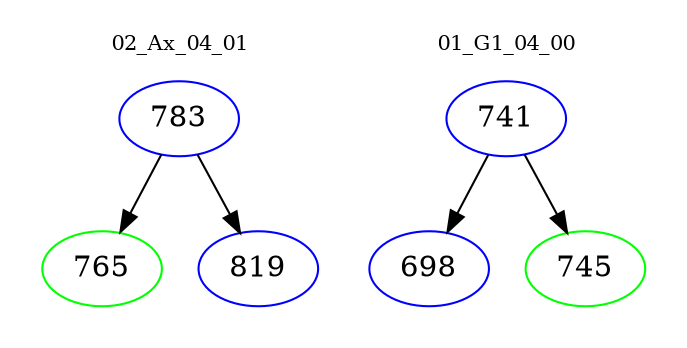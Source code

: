 digraph{
subgraph cluster_0 {
color = white
label = "02_Ax_04_01";
fontsize=10;
T0_783 [label="783", color="blue"]
T0_783 -> T0_765 [color="black"]
T0_765 [label="765", color="green"]
T0_783 -> T0_819 [color="black"]
T0_819 [label="819", color="blue"]
}
subgraph cluster_1 {
color = white
label = "01_G1_04_00";
fontsize=10;
T1_741 [label="741", color="blue"]
T1_741 -> T1_698 [color="black"]
T1_698 [label="698", color="blue"]
T1_741 -> T1_745 [color="black"]
T1_745 [label="745", color="green"]
}
}
